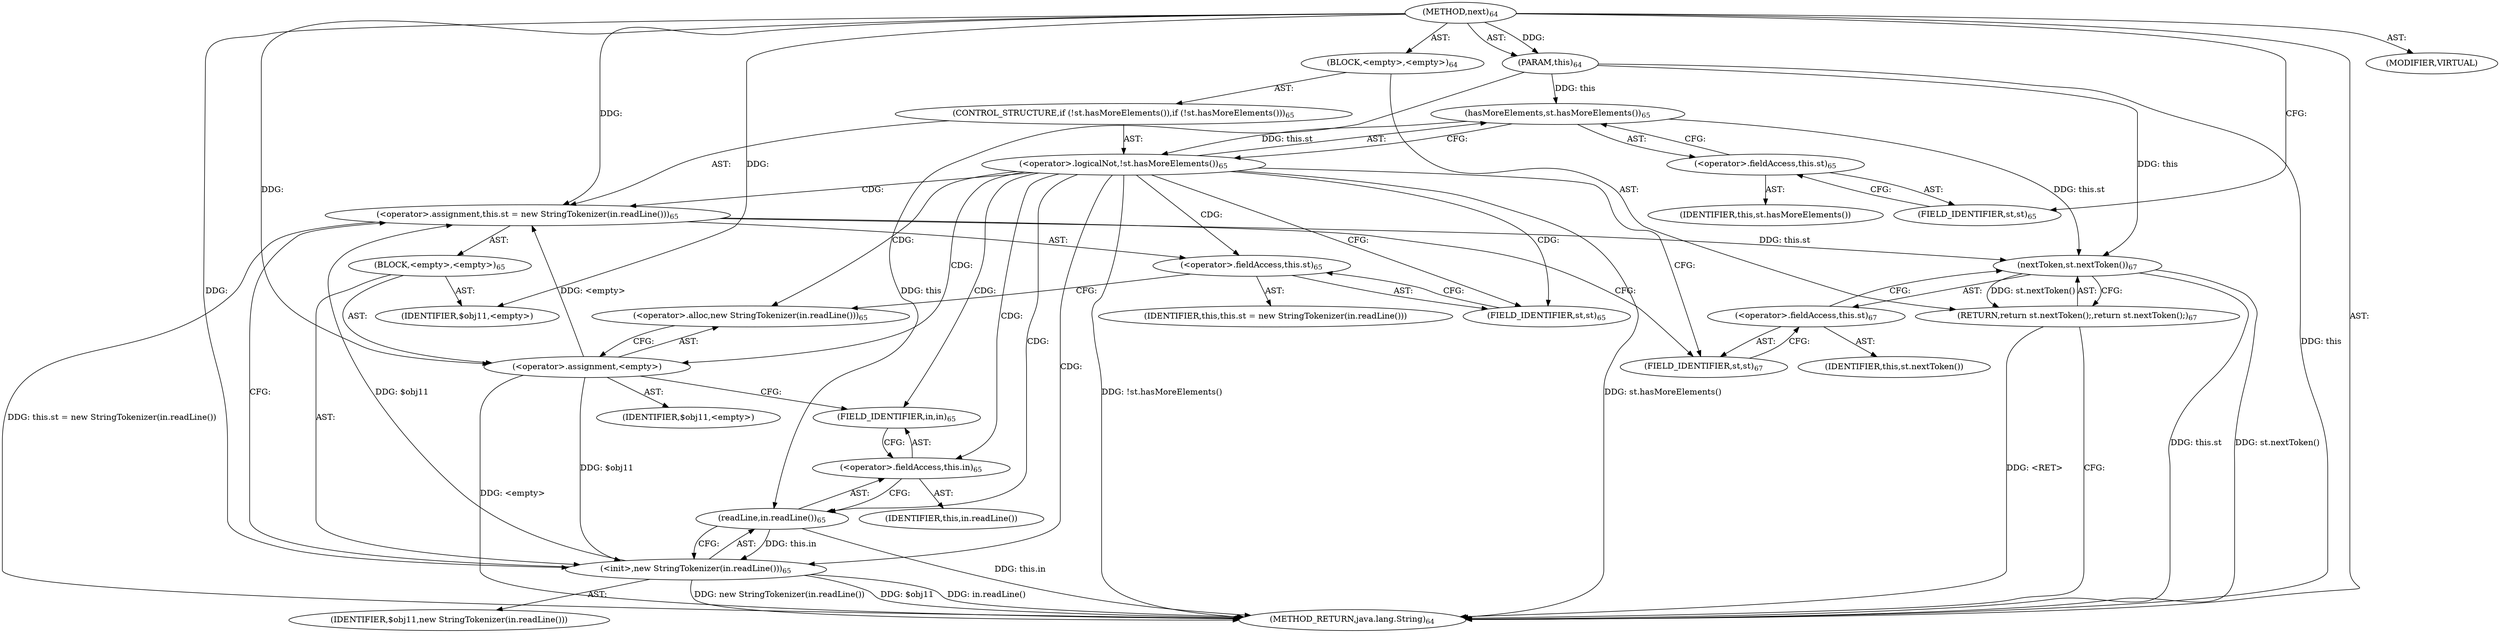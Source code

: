 digraph "next" {  
"355" [label = <(METHOD,next)<SUB>64</SUB>> ]
"356" [label = <(PARAM,this)<SUB>64</SUB>> ]
"357" [label = <(BLOCK,&lt;empty&gt;,&lt;empty&gt;)<SUB>64</SUB>> ]
"358" [label = <(CONTROL_STRUCTURE,if (!st.hasMoreElements()),if (!st.hasMoreElements()))<SUB>65</SUB>> ]
"359" [label = <(&lt;operator&gt;.logicalNot,!st.hasMoreElements())<SUB>65</SUB>> ]
"360" [label = <(hasMoreElements,st.hasMoreElements())<SUB>65</SUB>> ]
"361" [label = <(&lt;operator&gt;.fieldAccess,this.st)<SUB>65</SUB>> ]
"362" [label = <(IDENTIFIER,this,st.hasMoreElements())> ]
"363" [label = <(FIELD_IDENTIFIER,st,st)<SUB>65</SUB>> ]
"364" [label = <(&lt;operator&gt;.assignment,this.st = new StringTokenizer(in.readLine()))<SUB>65</SUB>> ]
"365" [label = <(&lt;operator&gt;.fieldAccess,this.st)<SUB>65</SUB>> ]
"366" [label = <(IDENTIFIER,this,this.st = new StringTokenizer(in.readLine()))> ]
"367" [label = <(FIELD_IDENTIFIER,st,st)<SUB>65</SUB>> ]
"368" [label = <(BLOCK,&lt;empty&gt;,&lt;empty&gt;)<SUB>65</SUB>> ]
"369" [label = <(&lt;operator&gt;.assignment,&lt;empty&gt;)> ]
"370" [label = <(IDENTIFIER,$obj11,&lt;empty&gt;)> ]
"371" [label = <(&lt;operator&gt;.alloc,new StringTokenizer(in.readLine()))<SUB>65</SUB>> ]
"372" [label = <(&lt;init&gt;,new StringTokenizer(in.readLine()))<SUB>65</SUB>> ]
"373" [label = <(IDENTIFIER,$obj11,new StringTokenizer(in.readLine()))> ]
"374" [label = <(readLine,in.readLine())<SUB>65</SUB>> ]
"375" [label = <(&lt;operator&gt;.fieldAccess,this.in)<SUB>65</SUB>> ]
"376" [label = <(IDENTIFIER,this,in.readLine())> ]
"377" [label = <(FIELD_IDENTIFIER,in,in)<SUB>65</SUB>> ]
"378" [label = <(IDENTIFIER,$obj11,&lt;empty&gt;)> ]
"379" [label = <(RETURN,return st.nextToken();,return st.nextToken();)<SUB>67</SUB>> ]
"380" [label = <(nextToken,st.nextToken())<SUB>67</SUB>> ]
"381" [label = <(&lt;operator&gt;.fieldAccess,this.st)<SUB>67</SUB>> ]
"382" [label = <(IDENTIFIER,this,st.nextToken())> ]
"383" [label = <(FIELD_IDENTIFIER,st,st)<SUB>67</SUB>> ]
"384" [label = <(MODIFIER,VIRTUAL)> ]
"385" [label = <(METHOD_RETURN,java.lang.String)<SUB>64</SUB>> ]
  "355" -> "356"  [ label = "AST: "] 
  "355" -> "357"  [ label = "AST: "] 
  "355" -> "384"  [ label = "AST: "] 
  "355" -> "385"  [ label = "AST: "] 
  "357" -> "358"  [ label = "AST: "] 
  "357" -> "379"  [ label = "AST: "] 
  "358" -> "359"  [ label = "AST: "] 
  "358" -> "364"  [ label = "AST: "] 
  "359" -> "360"  [ label = "AST: "] 
  "360" -> "361"  [ label = "AST: "] 
  "361" -> "362"  [ label = "AST: "] 
  "361" -> "363"  [ label = "AST: "] 
  "364" -> "365"  [ label = "AST: "] 
  "364" -> "368"  [ label = "AST: "] 
  "365" -> "366"  [ label = "AST: "] 
  "365" -> "367"  [ label = "AST: "] 
  "368" -> "369"  [ label = "AST: "] 
  "368" -> "372"  [ label = "AST: "] 
  "368" -> "378"  [ label = "AST: "] 
  "369" -> "370"  [ label = "AST: "] 
  "369" -> "371"  [ label = "AST: "] 
  "372" -> "373"  [ label = "AST: "] 
  "372" -> "374"  [ label = "AST: "] 
  "374" -> "375"  [ label = "AST: "] 
  "375" -> "376"  [ label = "AST: "] 
  "375" -> "377"  [ label = "AST: "] 
  "379" -> "380"  [ label = "AST: "] 
  "380" -> "381"  [ label = "AST: "] 
  "381" -> "382"  [ label = "AST: "] 
  "381" -> "383"  [ label = "AST: "] 
  "379" -> "385"  [ label = "CFG: "] 
  "359" -> "367"  [ label = "CFG: "] 
  "359" -> "383"  [ label = "CFG: "] 
  "364" -> "383"  [ label = "CFG: "] 
  "380" -> "379"  [ label = "CFG: "] 
  "360" -> "359"  [ label = "CFG: "] 
  "365" -> "371"  [ label = "CFG: "] 
  "381" -> "380"  [ label = "CFG: "] 
  "361" -> "360"  [ label = "CFG: "] 
  "367" -> "365"  [ label = "CFG: "] 
  "369" -> "377"  [ label = "CFG: "] 
  "372" -> "364"  [ label = "CFG: "] 
  "383" -> "381"  [ label = "CFG: "] 
  "363" -> "361"  [ label = "CFG: "] 
  "371" -> "369"  [ label = "CFG: "] 
  "374" -> "372"  [ label = "CFG: "] 
  "375" -> "374"  [ label = "CFG: "] 
  "377" -> "375"  [ label = "CFG: "] 
  "355" -> "363"  [ label = "CFG: "] 
  "379" -> "385"  [ label = "DDG: &lt;RET&gt;"] 
  "356" -> "385"  [ label = "DDG: this"] 
  "359" -> "385"  [ label = "DDG: st.hasMoreElements()"] 
  "359" -> "385"  [ label = "DDG: !st.hasMoreElements()"] 
  "369" -> "385"  [ label = "DDG: &lt;empty&gt;"] 
  "372" -> "385"  [ label = "DDG: $obj11"] 
  "374" -> "385"  [ label = "DDG: this.in"] 
  "372" -> "385"  [ label = "DDG: in.readLine()"] 
  "372" -> "385"  [ label = "DDG: new StringTokenizer(in.readLine())"] 
  "364" -> "385"  [ label = "DDG: this.st = new StringTokenizer(in.readLine())"] 
  "380" -> "385"  [ label = "DDG: this.st"] 
  "380" -> "385"  [ label = "DDG: st.nextToken()"] 
  "355" -> "356"  [ label = "DDG: "] 
  "380" -> "379"  [ label = "DDG: st.nextToken()"] 
  "369" -> "364"  [ label = "DDG: &lt;empty&gt;"] 
  "372" -> "364"  [ label = "DDG: $obj11"] 
  "355" -> "364"  [ label = "DDG: "] 
  "360" -> "359"  [ label = "DDG: this.st"] 
  "356" -> "380"  [ label = "DDG: this"] 
  "360" -> "380"  [ label = "DDG: this.st"] 
  "364" -> "380"  [ label = "DDG: this.st"] 
  "356" -> "360"  [ label = "DDG: this"] 
  "355" -> "369"  [ label = "DDG: "] 
  "355" -> "378"  [ label = "DDG: "] 
  "369" -> "372"  [ label = "DDG: $obj11"] 
  "355" -> "372"  [ label = "DDG: "] 
  "374" -> "372"  [ label = "DDG: this.in"] 
  "356" -> "374"  [ label = "DDG: this"] 
  "359" -> "369"  [ label = "CDG: "] 
  "359" -> "371"  [ label = "CDG: "] 
  "359" -> "372"  [ label = "CDG: "] 
  "359" -> "364"  [ label = "CDG: "] 
  "359" -> "374"  [ label = "CDG: "] 
  "359" -> "375"  [ label = "CDG: "] 
  "359" -> "365"  [ label = "CDG: "] 
  "359" -> "367"  [ label = "CDG: "] 
  "359" -> "377"  [ label = "CDG: "] 
}
